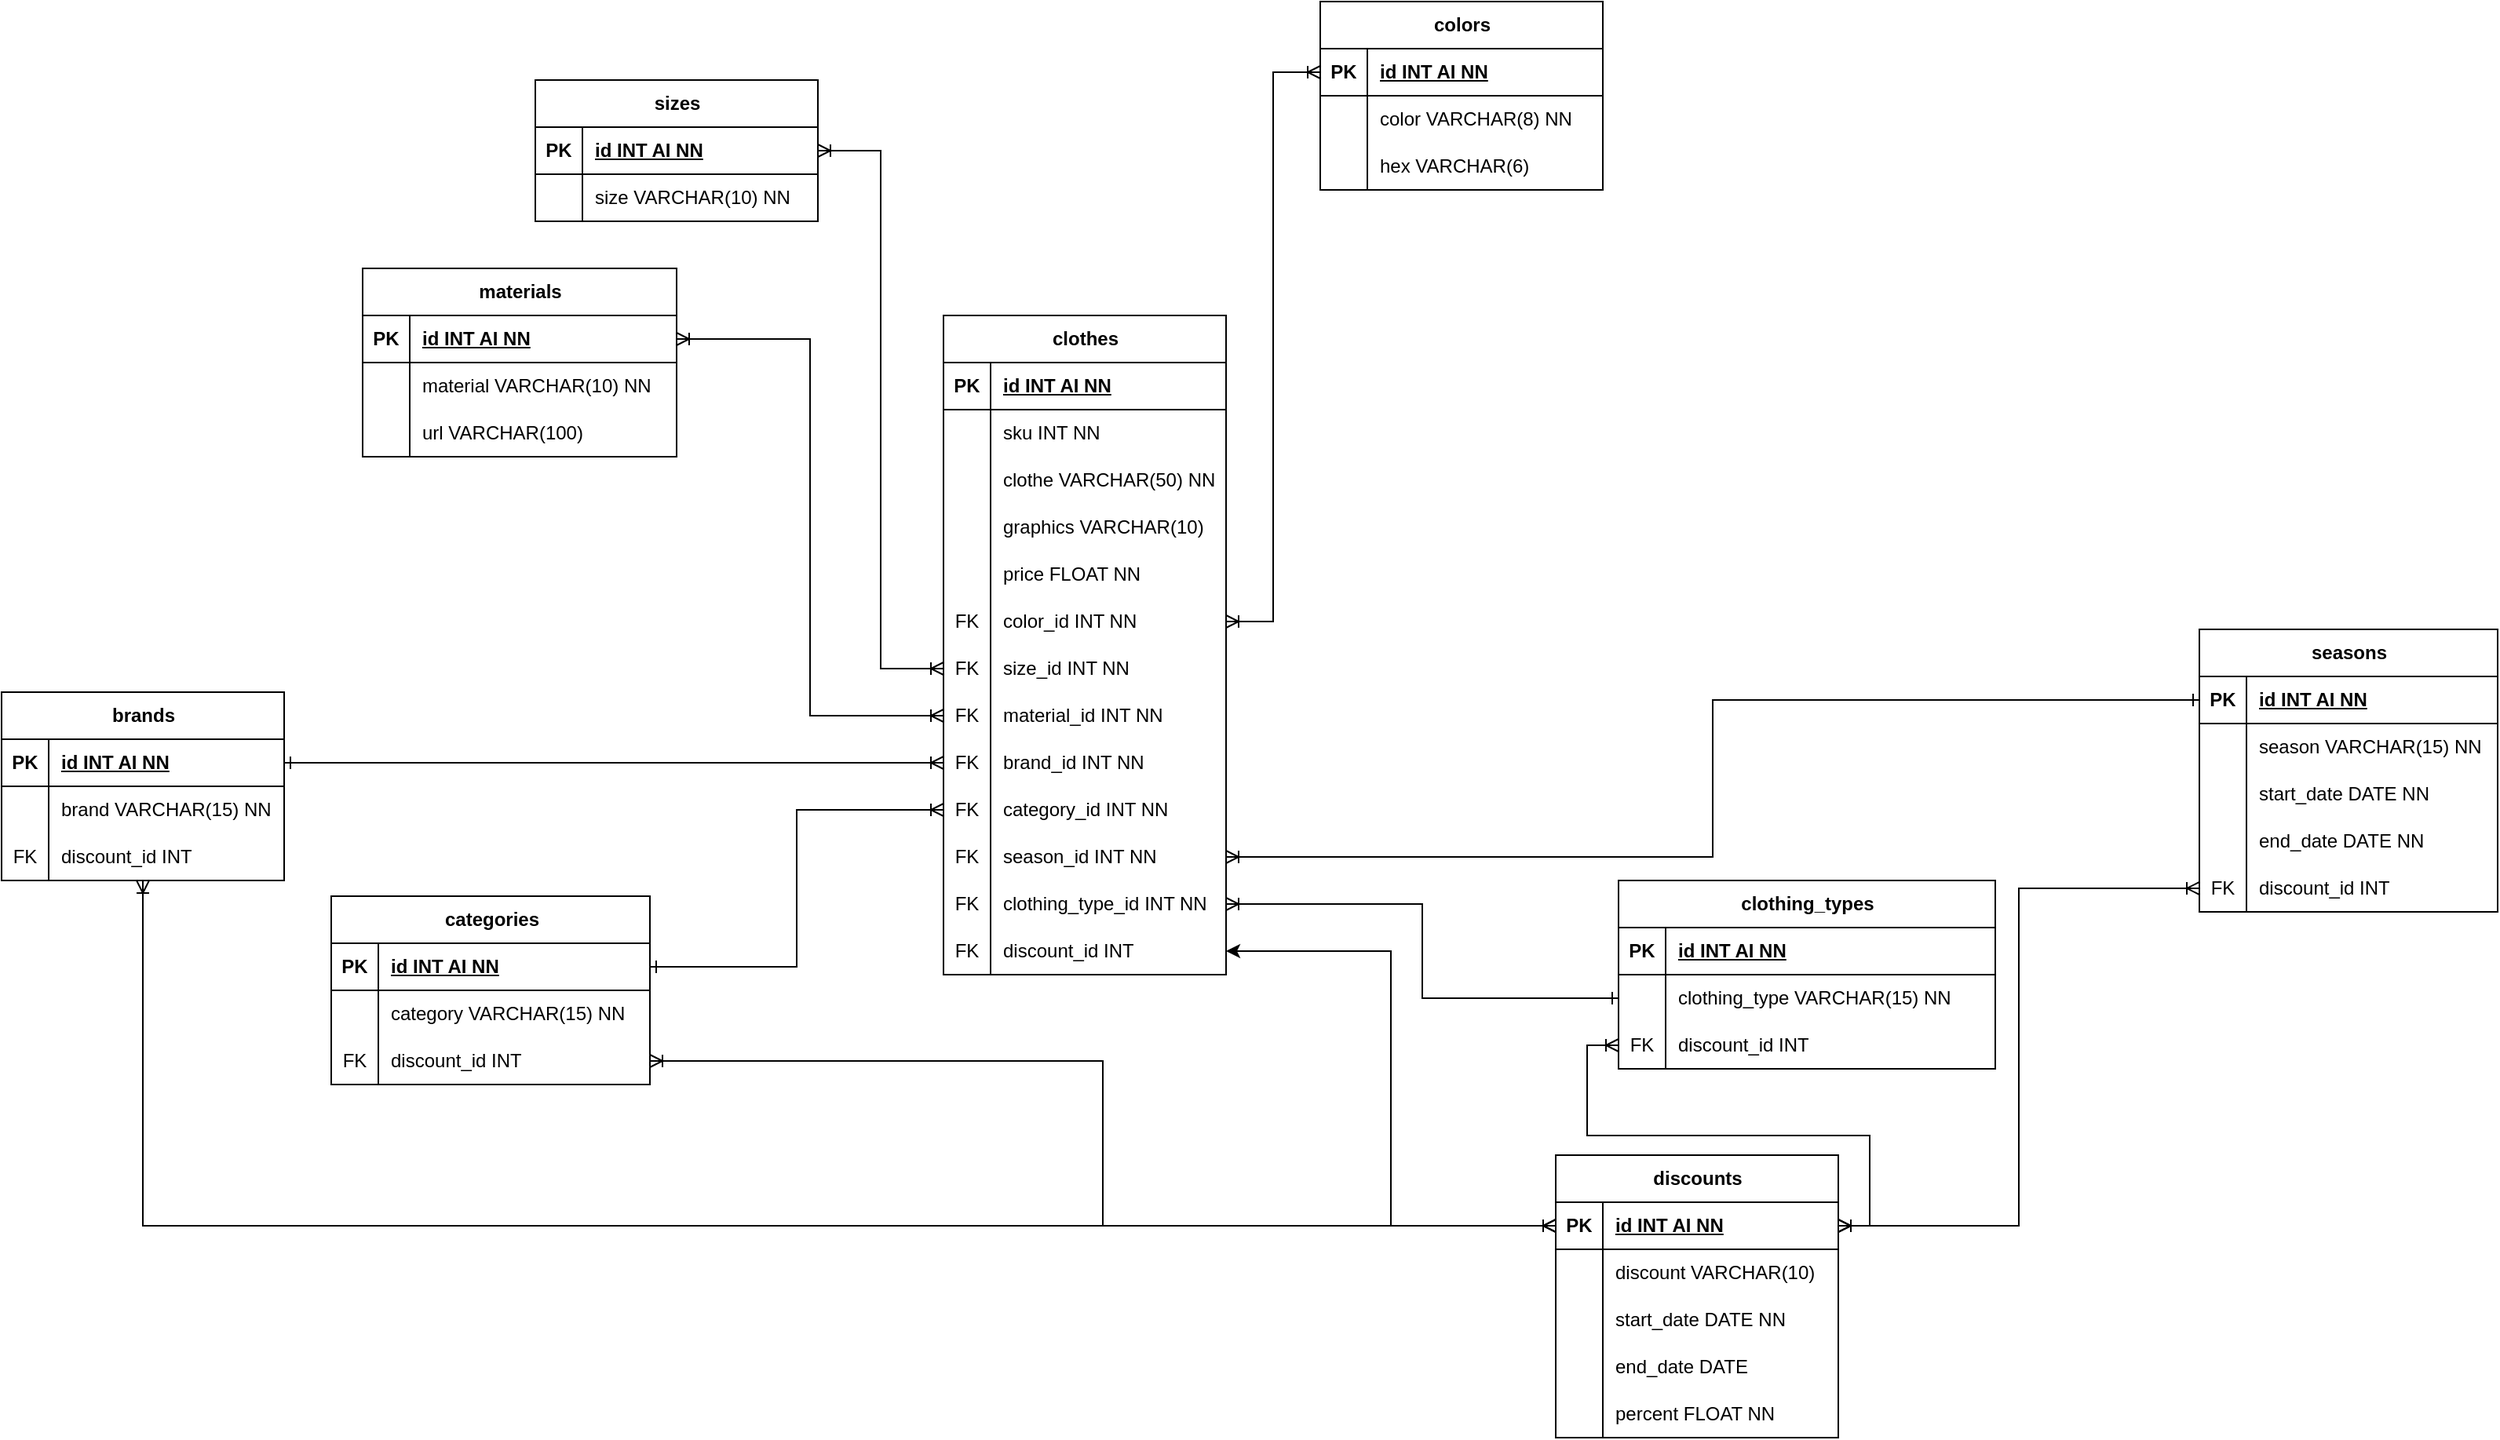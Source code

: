 <mxfile version="24.7.10">
  <diagram name="Página-1" id="NnX_GmFvZ6XCZaIMThsA">
    <mxGraphModel dx="2512" dy="2220" grid="1" gridSize="10" guides="1" tooltips="1" connect="1" arrows="1" fold="1" page="1" pageScale="1" pageWidth="827" pageHeight="1169" math="0" shadow="0">
      <root>
        <mxCell id="0" />
        <mxCell id="1" parent="0" />
        <mxCell id="8VugxYMxI6BT2-30HdI4-1" value="clothes" style="shape=table;startSize=30;container=1;collapsible=1;childLayout=tableLayout;fixedRows=1;rowLines=0;fontStyle=1;align=center;resizeLast=1;html=1;" vertex="1" parent="1">
          <mxGeometry x="-30" y="50" width="180" height="420" as="geometry" />
        </mxCell>
        <mxCell id="8VugxYMxI6BT2-30HdI4-2" value="" style="shape=tableRow;horizontal=0;startSize=0;swimlaneHead=0;swimlaneBody=0;fillColor=none;collapsible=0;dropTarget=0;points=[[0,0.5],[1,0.5]];portConstraint=eastwest;top=0;left=0;right=0;bottom=1;" vertex="1" parent="8VugxYMxI6BT2-30HdI4-1">
          <mxGeometry y="30" width="180" height="30" as="geometry" />
        </mxCell>
        <mxCell id="8VugxYMxI6BT2-30HdI4-3" value="PK" style="shape=partialRectangle;connectable=0;fillColor=none;top=0;left=0;bottom=0;right=0;fontStyle=1;overflow=hidden;whiteSpace=wrap;html=1;" vertex="1" parent="8VugxYMxI6BT2-30HdI4-2">
          <mxGeometry width="30" height="30" as="geometry">
            <mxRectangle width="30" height="30" as="alternateBounds" />
          </mxGeometry>
        </mxCell>
        <mxCell id="8VugxYMxI6BT2-30HdI4-4" value="id INT AI NN" style="shape=partialRectangle;connectable=0;fillColor=none;top=0;left=0;bottom=0;right=0;align=left;spacingLeft=6;fontStyle=5;overflow=hidden;whiteSpace=wrap;html=1;" vertex="1" parent="8VugxYMxI6BT2-30HdI4-2">
          <mxGeometry x="30" width="150" height="30" as="geometry">
            <mxRectangle width="150" height="30" as="alternateBounds" />
          </mxGeometry>
        </mxCell>
        <mxCell id="8VugxYMxI6BT2-30HdI4-5" value="" style="shape=tableRow;horizontal=0;startSize=0;swimlaneHead=0;swimlaneBody=0;fillColor=none;collapsible=0;dropTarget=0;points=[[0,0.5],[1,0.5]];portConstraint=eastwest;top=0;left=0;right=0;bottom=0;" vertex="1" parent="8VugxYMxI6BT2-30HdI4-1">
          <mxGeometry y="60" width="180" height="30" as="geometry" />
        </mxCell>
        <mxCell id="8VugxYMxI6BT2-30HdI4-6" value="" style="shape=partialRectangle;connectable=0;fillColor=none;top=0;left=0;bottom=0;right=0;editable=1;overflow=hidden;whiteSpace=wrap;html=1;" vertex="1" parent="8VugxYMxI6BT2-30HdI4-5">
          <mxGeometry width="30" height="30" as="geometry">
            <mxRectangle width="30" height="30" as="alternateBounds" />
          </mxGeometry>
        </mxCell>
        <mxCell id="8VugxYMxI6BT2-30HdI4-7" value="sku INT NN" style="shape=partialRectangle;connectable=0;fillColor=none;top=0;left=0;bottom=0;right=0;align=left;spacingLeft=6;overflow=hidden;whiteSpace=wrap;html=1;" vertex="1" parent="8VugxYMxI6BT2-30HdI4-5">
          <mxGeometry x="30" width="150" height="30" as="geometry">
            <mxRectangle width="150" height="30" as="alternateBounds" />
          </mxGeometry>
        </mxCell>
        <mxCell id="8VugxYMxI6BT2-30HdI4-8" value="" style="shape=tableRow;horizontal=0;startSize=0;swimlaneHead=0;swimlaneBody=0;fillColor=none;collapsible=0;dropTarget=0;points=[[0,0.5],[1,0.5]];portConstraint=eastwest;top=0;left=0;right=0;bottom=0;" vertex="1" parent="8VugxYMxI6BT2-30HdI4-1">
          <mxGeometry y="90" width="180" height="30" as="geometry" />
        </mxCell>
        <mxCell id="8VugxYMxI6BT2-30HdI4-9" value="" style="shape=partialRectangle;connectable=0;fillColor=none;top=0;left=0;bottom=0;right=0;editable=1;overflow=hidden;whiteSpace=wrap;html=1;" vertex="1" parent="8VugxYMxI6BT2-30HdI4-8">
          <mxGeometry width="30" height="30" as="geometry">
            <mxRectangle width="30" height="30" as="alternateBounds" />
          </mxGeometry>
        </mxCell>
        <mxCell id="8VugxYMxI6BT2-30HdI4-10" value="clothe VARCHAR(50) NN" style="shape=partialRectangle;connectable=0;fillColor=none;top=0;left=0;bottom=0;right=0;align=left;spacingLeft=6;overflow=hidden;whiteSpace=wrap;html=1;" vertex="1" parent="8VugxYMxI6BT2-30HdI4-8">
          <mxGeometry x="30" width="150" height="30" as="geometry">
            <mxRectangle width="150" height="30" as="alternateBounds" />
          </mxGeometry>
        </mxCell>
        <mxCell id="8VugxYMxI6BT2-30HdI4-11" value="" style="shape=tableRow;horizontal=0;startSize=0;swimlaneHead=0;swimlaneBody=0;fillColor=none;collapsible=0;dropTarget=0;points=[[0,0.5],[1,0.5]];portConstraint=eastwest;top=0;left=0;right=0;bottom=0;" vertex="1" parent="8VugxYMxI6BT2-30HdI4-1">
          <mxGeometry y="120" width="180" height="30" as="geometry" />
        </mxCell>
        <mxCell id="8VugxYMxI6BT2-30HdI4-12" value="" style="shape=partialRectangle;connectable=0;fillColor=none;top=0;left=0;bottom=0;right=0;editable=1;overflow=hidden;whiteSpace=wrap;html=1;" vertex="1" parent="8VugxYMxI6BT2-30HdI4-11">
          <mxGeometry width="30" height="30" as="geometry">
            <mxRectangle width="30" height="30" as="alternateBounds" />
          </mxGeometry>
        </mxCell>
        <mxCell id="8VugxYMxI6BT2-30HdI4-13" value="graphics VARCHAR(10)" style="shape=partialRectangle;connectable=0;fillColor=none;top=0;left=0;bottom=0;right=0;align=left;spacingLeft=6;overflow=hidden;whiteSpace=wrap;html=1;" vertex="1" parent="8VugxYMxI6BT2-30HdI4-11">
          <mxGeometry x="30" width="150" height="30" as="geometry">
            <mxRectangle width="150" height="30" as="alternateBounds" />
          </mxGeometry>
        </mxCell>
        <mxCell id="8VugxYMxI6BT2-30HdI4-14" value="" style="shape=tableRow;horizontal=0;startSize=0;swimlaneHead=0;swimlaneBody=0;fillColor=none;collapsible=0;dropTarget=0;points=[[0,0.5],[1,0.5]];portConstraint=eastwest;top=0;left=0;right=0;bottom=0;" vertex="1" parent="8VugxYMxI6BT2-30HdI4-1">
          <mxGeometry y="150" width="180" height="30" as="geometry" />
        </mxCell>
        <mxCell id="8VugxYMxI6BT2-30HdI4-15" value="" style="shape=partialRectangle;connectable=0;fillColor=none;top=0;left=0;bottom=0;right=0;editable=1;overflow=hidden;whiteSpace=wrap;html=1;" vertex="1" parent="8VugxYMxI6BT2-30HdI4-14">
          <mxGeometry width="30" height="30" as="geometry">
            <mxRectangle width="30" height="30" as="alternateBounds" />
          </mxGeometry>
        </mxCell>
        <mxCell id="8VugxYMxI6BT2-30HdI4-16" value="price FLOAT NN" style="shape=partialRectangle;connectable=0;fillColor=none;top=0;left=0;bottom=0;right=0;align=left;spacingLeft=6;overflow=hidden;whiteSpace=wrap;html=1;" vertex="1" parent="8VugxYMxI6BT2-30HdI4-14">
          <mxGeometry x="30" width="150" height="30" as="geometry">
            <mxRectangle width="150" height="30" as="alternateBounds" />
          </mxGeometry>
        </mxCell>
        <mxCell id="8VugxYMxI6BT2-30HdI4-17" value="" style="shape=tableRow;horizontal=0;startSize=0;swimlaneHead=0;swimlaneBody=0;fillColor=none;collapsible=0;dropTarget=0;points=[[0,0.5],[1,0.5]];portConstraint=eastwest;top=0;left=0;right=0;bottom=0;" vertex="1" parent="8VugxYMxI6BT2-30HdI4-1">
          <mxGeometry y="180" width="180" height="30" as="geometry" />
        </mxCell>
        <mxCell id="8VugxYMxI6BT2-30HdI4-18" value="FK" style="shape=partialRectangle;connectable=0;fillColor=none;top=0;left=0;bottom=0;right=0;editable=1;overflow=hidden;whiteSpace=wrap;html=1;" vertex="1" parent="8VugxYMxI6BT2-30HdI4-17">
          <mxGeometry width="30" height="30" as="geometry">
            <mxRectangle width="30" height="30" as="alternateBounds" />
          </mxGeometry>
        </mxCell>
        <mxCell id="8VugxYMxI6BT2-30HdI4-19" value="color_id INT NN" style="shape=partialRectangle;connectable=0;fillColor=none;top=0;left=0;bottom=0;right=0;align=left;spacingLeft=6;overflow=hidden;whiteSpace=wrap;html=1;" vertex="1" parent="8VugxYMxI6BT2-30HdI4-17">
          <mxGeometry x="30" width="150" height="30" as="geometry">
            <mxRectangle width="150" height="30" as="alternateBounds" />
          </mxGeometry>
        </mxCell>
        <mxCell id="8VugxYMxI6BT2-30HdI4-20" value="" style="shape=tableRow;horizontal=0;startSize=0;swimlaneHead=0;swimlaneBody=0;fillColor=none;collapsible=0;dropTarget=0;points=[[0,0.5],[1,0.5]];portConstraint=eastwest;top=0;left=0;right=0;bottom=0;" vertex="1" parent="8VugxYMxI6BT2-30HdI4-1">
          <mxGeometry y="210" width="180" height="30" as="geometry" />
        </mxCell>
        <mxCell id="8VugxYMxI6BT2-30HdI4-21" value="FK" style="shape=partialRectangle;connectable=0;fillColor=none;top=0;left=0;bottom=0;right=0;editable=1;overflow=hidden;whiteSpace=wrap;html=1;" vertex="1" parent="8VugxYMxI6BT2-30HdI4-20">
          <mxGeometry width="30" height="30" as="geometry">
            <mxRectangle width="30" height="30" as="alternateBounds" />
          </mxGeometry>
        </mxCell>
        <mxCell id="8VugxYMxI6BT2-30HdI4-22" value="size_id INT NN" style="shape=partialRectangle;connectable=0;fillColor=none;top=0;left=0;bottom=0;right=0;align=left;spacingLeft=6;overflow=hidden;whiteSpace=wrap;html=1;" vertex="1" parent="8VugxYMxI6BT2-30HdI4-20">
          <mxGeometry x="30" width="150" height="30" as="geometry">
            <mxRectangle width="150" height="30" as="alternateBounds" />
          </mxGeometry>
        </mxCell>
        <mxCell id="8VugxYMxI6BT2-30HdI4-23" value="" style="shape=tableRow;horizontal=0;startSize=0;swimlaneHead=0;swimlaneBody=0;fillColor=none;collapsible=0;dropTarget=0;points=[[0,0.5],[1,0.5]];portConstraint=eastwest;top=0;left=0;right=0;bottom=0;" vertex="1" parent="8VugxYMxI6BT2-30HdI4-1">
          <mxGeometry y="240" width="180" height="30" as="geometry" />
        </mxCell>
        <mxCell id="8VugxYMxI6BT2-30HdI4-24" value="FK" style="shape=partialRectangle;connectable=0;fillColor=none;top=0;left=0;bottom=0;right=0;editable=1;overflow=hidden;whiteSpace=wrap;html=1;" vertex="1" parent="8VugxYMxI6BT2-30HdI4-23">
          <mxGeometry width="30" height="30" as="geometry">
            <mxRectangle width="30" height="30" as="alternateBounds" />
          </mxGeometry>
        </mxCell>
        <mxCell id="8VugxYMxI6BT2-30HdI4-25" value="material_id INT NN" style="shape=partialRectangle;connectable=0;fillColor=none;top=0;left=0;bottom=0;right=0;align=left;spacingLeft=6;overflow=hidden;whiteSpace=wrap;html=1;" vertex="1" parent="8VugxYMxI6BT2-30HdI4-23">
          <mxGeometry x="30" width="150" height="30" as="geometry">
            <mxRectangle width="150" height="30" as="alternateBounds" />
          </mxGeometry>
        </mxCell>
        <mxCell id="8VugxYMxI6BT2-30HdI4-26" value="" style="shape=tableRow;horizontal=0;startSize=0;swimlaneHead=0;swimlaneBody=0;fillColor=none;collapsible=0;dropTarget=0;points=[[0,0.5],[1,0.5]];portConstraint=eastwest;top=0;left=0;right=0;bottom=0;" vertex="1" parent="8VugxYMxI6BT2-30HdI4-1">
          <mxGeometry y="270" width="180" height="30" as="geometry" />
        </mxCell>
        <mxCell id="8VugxYMxI6BT2-30HdI4-27" value="FK" style="shape=partialRectangle;connectable=0;fillColor=none;top=0;left=0;bottom=0;right=0;editable=1;overflow=hidden;whiteSpace=wrap;html=1;" vertex="1" parent="8VugxYMxI6BT2-30HdI4-26">
          <mxGeometry width="30" height="30" as="geometry">
            <mxRectangle width="30" height="30" as="alternateBounds" />
          </mxGeometry>
        </mxCell>
        <mxCell id="8VugxYMxI6BT2-30HdI4-28" value="brand_id INT NN" style="shape=partialRectangle;connectable=0;fillColor=none;top=0;left=0;bottom=0;right=0;align=left;spacingLeft=6;overflow=hidden;whiteSpace=wrap;html=1;" vertex="1" parent="8VugxYMxI6BT2-30HdI4-26">
          <mxGeometry x="30" width="150" height="30" as="geometry">
            <mxRectangle width="150" height="30" as="alternateBounds" />
          </mxGeometry>
        </mxCell>
        <mxCell id="8VugxYMxI6BT2-30HdI4-29" value="" style="shape=tableRow;horizontal=0;startSize=0;swimlaneHead=0;swimlaneBody=0;fillColor=none;collapsible=0;dropTarget=0;points=[[0,0.5],[1,0.5]];portConstraint=eastwest;top=0;left=0;right=0;bottom=0;" vertex="1" parent="8VugxYMxI6BT2-30HdI4-1">
          <mxGeometry y="300" width="180" height="30" as="geometry" />
        </mxCell>
        <mxCell id="8VugxYMxI6BT2-30HdI4-30" value="FK" style="shape=partialRectangle;connectable=0;fillColor=none;top=0;left=0;bottom=0;right=0;editable=1;overflow=hidden;whiteSpace=wrap;html=1;" vertex="1" parent="8VugxYMxI6BT2-30HdI4-29">
          <mxGeometry width="30" height="30" as="geometry">
            <mxRectangle width="30" height="30" as="alternateBounds" />
          </mxGeometry>
        </mxCell>
        <mxCell id="8VugxYMxI6BT2-30HdI4-31" value="category_id INT NN" style="shape=partialRectangle;connectable=0;fillColor=none;top=0;left=0;bottom=0;right=0;align=left;spacingLeft=6;overflow=hidden;whiteSpace=wrap;html=1;" vertex="1" parent="8VugxYMxI6BT2-30HdI4-29">
          <mxGeometry x="30" width="150" height="30" as="geometry">
            <mxRectangle width="150" height="30" as="alternateBounds" />
          </mxGeometry>
        </mxCell>
        <mxCell id="8VugxYMxI6BT2-30HdI4-32" value="" style="shape=tableRow;horizontal=0;startSize=0;swimlaneHead=0;swimlaneBody=0;fillColor=none;collapsible=0;dropTarget=0;points=[[0,0.5],[1,0.5]];portConstraint=eastwest;top=0;left=0;right=0;bottom=0;" vertex="1" parent="8VugxYMxI6BT2-30HdI4-1">
          <mxGeometry y="330" width="180" height="30" as="geometry" />
        </mxCell>
        <mxCell id="8VugxYMxI6BT2-30HdI4-33" value="FK" style="shape=partialRectangle;connectable=0;fillColor=none;top=0;left=0;bottom=0;right=0;editable=1;overflow=hidden;whiteSpace=wrap;html=1;" vertex="1" parent="8VugxYMxI6BT2-30HdI4-32">
          <mxGeometry width="30" height="30" as="geometry">
            <mxRectangle width="30" height="30" as="alternateBounds" />
          </mxGeometry>
        </mxCell>
        <mxCell id="8VugxYMxI6BT2-30HdI4-34" value="season_id INT NN" style="shape=partialRectangle;connectable=0;fillColor=none;top=0;left=0;bottom=0;right=0;align=left;spacingLeft=6;overflow=hidden;whiteSpace=wrap;html=1;" vertex="1" parent="8VugxYMxI6BT2-30HdI4-32">
          <mxGeometry x="30" width="150" height="30" as="geometry">
            <mxRectangle width="150" height="30" as="alternateBounds" />
          </mxGeometry>
        </mxCell>
        <mxCell id="8VugxYMxI6BT2-30HdI4-35" value="" style="shape=tableRow;horizontal=0;startSize=0;swimlaneHead=0;swimlaneBody=0;fillColor=none;collapsible=0;dropTarget=0;points=[[0,0.5],[1,0.5]];portConstraint=eastwest;top=0;left=0;right=0;bottom=0;" vertex="1" parent="8VugxYMxI6BT2-30HdI4-1">
          <mxGeometry y="360" width="180" height="30" as="geometry" />
        </mxCell>
        <mxCell id="8VugxYMxI6BT2-30HdI4-36" value="FK" style="shape=partialRectangle;connectable=0;fillColor=none;top=0;left=0;bottom=0;right=0;editable=1;overflow=hidden;whiteSpace=wrap;html=1;" vertex="1" parent="8VugxYMxI6BT2-30HdI4-35">
          <mxGeometry width="30" height="30" as="geometry">
            <mxRectangle width="30" height="30" as="alternateBounds" />
          </mxGeometry>
        </mxCell>
        <mxCell id="8VugxYMxI6BT2-30HdI4-37" value="clothing_type_id INT NN" style="shape=partialRectangle;connectable=0;fillColor=none;top=0;left=0;bottom=0;right=0;align=left;spacingLeft=6;overflow=hidden;whiteSpace=wrap;html=1;" vertex="1" parent="8VugxYMxI6BT2-30HdI4-35">
          <mxGeometry x="30" width="150" height="30" as="geometry">
            <mxRectangle width="150" height="30" as="alternateBounds" />
          </mxGeometry>
        </mxCell>
        <mxCell id="8VugxYMxI6BT2-30HdI4-38" value="" style="shape=tableRow;horizontal=0;startSize=0;swimlaneHead=0;swimlaneBody=0;fillColor=none;collapsible=0;dropTarget=0;points=[[0,0.5],[1,0.5]];portConstraint=eastwest;top=0;left=0;right=0;bottom=0;" vertex="1" parent="8VugxYMxI6BT2-30HdI4-1">
          <mxGeometry y="390" width="180" height="30" as="geometry" />
        </mxCell>
        <mxCell id="8VugxYMxI6BT2-30HdI4-39" value="FK" style="shape=partialRectangle;connectable=0;fillColor=none;top=0;left=0;bottom=0;right=0;editable=1;overflow=hidden;whiteSpace=wrap;html=1;" vertex="1" parent="8VugxYMxI6BT2-30HdI4-38">
          <mxGeometry width="30" height="30" as="geometry">
            <mxRectangle width="30" height="30" as="alternateBounds" />
          </mxGeometry>
        </mxCell>
        <mxCell id="8VugxYMxI6BT2-30HdI4-40" value="discount_id INT" style="shape=partialRectangle;connectable=0;fillColor=none;top=0;left=0;bottom=0;right=0;align=left;spacingLeft=6;overflow=hidden;whiteSpace=wrap;html=1;" vertex="1" parent="8VugxYMxI6BT2-30HdI4-38">
          <mxGeometry x="30" width="150" height="30" as="geometry">
            <mxRectangle width="150" height="30" as="alternateBounds" />
          </mxGeometry>
        </mxCell>
        <mxCell id="8VugxYMxI6BT2-30HdI4-41" value="discounts" style="shape=table;startSize=30;container=1;collapsible=1;childLayout=tableLayout;fixedRows=1;rowLines=0;fontStyle=1;align=center;resizeLast=1;html=1;" vertex="1" parent="1">
          <mxGeometry x="360" y="585" width="180" height="180" as="geometry" />
        </mxCell>
        <mxCell id="8VugxYMxI6BT2-30HdI4-42" value="" style="shape=tableRow;horizontal=0;startSize=0;swimlaneHead=0;swimlaneBody=0;fillColor=none;collapsible=0;dropTarget=0;points=[[0,0.5],[1,0.5]];portConstraint=eastwest;top=0;left=0;right=0;bottom=1;" vertex="1" parent="8VugxYMxI6BT2-30HdI4-41">
          <mxGeometry y="30" width="180" height="30" as="geometry" />
        </mxCell>
        <mxCell id="8VugxYMxI6BT2-30HdI4-43" value="PK" style="shape=partialRectangle;connectable=0;fillColor=none;top=0;left=0;bottom=0;right=0;fontStyle=1;overflow=hidden;whiteSpace=wrap;html=1;" vertex="1" parent="8VugxYMxI6BT2-30HdI4-42">
          <mxGeometry width="30" height="30" as="geometry">
            <mxRectangle width="30" height="30" as="alternateBounds" />
          </mxGeometry>
        </mxCell>
        <mxCell id="8VugxYMxI6BT2-30HdI4-44" value="id INT AI NN" style="shape=partialRectangle;connectable=0;fillColor=none;top=0;left=0;bottom=0;right=0;align=left;spacingLeft=6;fontStyle=5;overflow=hidden;whiteSpace=wrap;html=1;" vertex="1" parent="8VugxYMxI6BT2-30HdI4-42">
          <mxGeometry x="30" width="150" height="30" as="geometry">
            <mxRectangle width="150" height="30" as="alternateBounds" />
          </mxGeometry>
        </mxCell>
        <mxCell id="8VugxYMxI6BT2-30HdI4-45" value="" style="shape=tableRow;horizontal=0;startSize=0;swimlaneHead=0;swimlaneBody=0;fillColor=none;collapsible=0;dropTarget=0;points=[[0,0.5],[1,0.5]];portConstraint=eastwest;top=0;left=0;right=0;bottom=0;" vertex="1" parent="8VugxYMxI6BT2-30HdI4-41">
          <mxGeometry y="60" width="180" height="30" as="geometry" />
        </mxCell>
        <mxCell id="8VugxYMxI6BT2-30HdI4-46" value="" style="shape=partialRectangle;connectable=0;fillColor=none;top=0;left=0;bottom=0;right=0;editable=1;overflow=hidden;whiteSpace=wrap;html=1;" vertex="1" parent="8VugxYMxI6BT2-30HdI4-45">
          <mxGeometry width="30" height="30" as="geometry">
            <mxRectangle width="30" height="30" as="alternateBounds" />
          </mxGeometry>
        </mxCell>
        <mxCell id="8VugxYMxI6BT2-30HdI4-47" value="discount VARCHAR(10)" style="shape=partialRectangle;connectable=0;fillColor=none;top=0;left=0;bottom=0;right=0;align=left;spacingLeft=6;overflow=hidden;whiteSpace=wrap;html=1;" vertex="1" parent="8VugxYMxI6BT2-30HdI4-45">
          <mxGeometry x="30" width="150" height="30" as="geometry">
            <mxRectangle width="150" height="30" as="alternateBounds" />
          </mxGeometry>
        </mxCell>
        <mxCell id="8VugxYMxI6BT2-30HdI4-48" value="" style="shape=tableRow;horizontal=0;startSize=0;swimlaneHead=0;swimlaneBody=0;fillColor=none;collapsible=0;dropTarget=0;points=[[0,0.5],[1,0.5]];portConstraint=eastwest;top=0;left=0;right=0;bottom=0;" vertex="1" parent="8VugxYMxI6BT2-30HdI4-41">
          <mxGeometry y="90" width="180" height="30" as="geometry" />
        </mxCell>
        <mxCell id="8VugxYMxI6BT2-30HdI4-49" value="" style="shape=partialRectangle;connectable=0;fillColor=none;top=0;left=0;bottom=0;right=0;editable=1;overflow=hidden;whiteSpace=wrap;html=1;" vertex="1" parent="8VugxYMxI6BT2-30HdI4-48">
          <mxGeometry width="30" height="30" as="geometry">
            <mxRectangle width="30" height="30" as="alternateBounds" />
          </mxGeometry>
        </mxCell>
        <mxCell id="8VugxYMxI6BT2-30HdI4-50" value="start_date DATE NN" style="shape=partialRectangle;connectable=0;fillColor=none;top=0;left=0;bottom=0;right=0;align=left;spacingLeft=6;overflow=hidden;whiteSpace=wrap;html=1;" vertex="1" parent="8VugxYMxI6BT2-30HdI4-48">
          <mxGeometry x="30" width="150" height="30" as="geometry">
            <mxRectangle width="150" height="30" as="alternateBounds" />
          </mxGeometry>
        </mxCell>
        <mxCell id="8VugxYMxI6BT2-30HdI4-51" value="" style="shape=tableRow;horizontal=0;startSize=0;swimlaneHead=0;swimlaneBody=0;fillColor=none;collapsible=0;dropTarget=0;points=[[0,0.5],[1,0.5]];portConstraint=eastwest;top=0;left=0;right=0;bottom=0;" vertex="1" parent="8VugxYMxI6BT2-30HdI4-41">
          <mxGeometry y="120" width="180" height="30" as="geometry" />
        </mxCell>
        <mxCell id="8VugxYMxI6BT2-30HdI4-52" value="" style="shape=partialRectangle;connectable=0;fillColor=none;top=0;left=0;bottom=0;right=0;editable=1;overflow=hidden;whiteSpace=wrap;html=1;" vertex="1" parent="8VugxYMxI6BT2-30HdI4-51">
          <mxGeometry width="30" height="30" as="geometry">
            <mxRectangle width="30" height="30" as="alternateBounds" />
          </mxGeometry>
        </mxCell>
        <mxCell id="8VugxYMxI6BT2-30HdI4-53" value="end_date DATE" style="shape=partialRectangle;connectable=0;fillColor=none;top=0;left=0;bottom=0;right=0;align=left;spacingLeft=6;overflow=hidden;whiteSpace=wrap;html=1;" vertex="1" parent="8VugxYMxI6BT2-30HdI4-51">
          <mxGeometry x="30" width="150" height="30" as="geometry">
            <mxRectangle width="150" height="30" as="alternateBounds" />
          </mxGeometry>
        </mxCell>
        <mxCell id="8VugxYMxI6BT2-30HdI4-54" value="" style="shape=tableRow;horizontal=0;startSize=0;swimlaneHead=0;swimlaneBody=0;fillColor=none;collapsible=0;dropTarget=0;points=[[0,0.5],[1,0.5]];portConstraint=eastwest;top=0;left=0;right=0;bottom=0;" vertex="1" parent="8VugxYMxI6BT2-30HdI4-41">
          <mxGeometry y="150" width="180" height="30" as="geometry" />
        </mxCell>
        <mxCell id="8VugxYMxI6BT2-30HdI4-55" value="" style="shape=partialRectangle;connectable=0;fillColor=none;top=0;left=0;bottom=0;right=0;editable=1;overflow=hidden;whiteSpace=wrap;html=1;" vertex="1" parent="8VugxYMxI6BT2-30HdI4-54">
          <mxGeometry width="30" height="30" as="geometry">
            <mxRectangle width="30" height="30" as="alternateBounds" />
          </mxGeometry>
        </mxCell>
        <mxCell id="8VugxYMxI6BT2-30HdI4-56" value="percent FLOAT NN" style="shape=partialRectangle;connectable=0;fillColor=none;top=0;left=0;bottom=0;right=0;align=left;spacingLeft=6;overflow=hidden;whiteSpace=wrap;html=1;" vertex="1" parent="8VugxYMxI6BT2-30HdI4-54">
          <mxGeometry x="30" width="150" height="30" as="geometry">
            <mxRectangle width="150" height="30" as="alternateBounds" />
          </mxGeometry>
        </mxCell>
        <mxCell id="8VugxYMxI6BT2-30HdI4-57" value="brands" style="shape=table;startSize=30;container=1;collapsible=1;childLayout=tableLayout;fixedRows=1;rowLines=0;fontStyle=1;align=center;resizeLast=1;html=1;" vertex="1" parent="1">
          <mxGeometry x="-630" y="290" width="180" height="120" as="geometry" />
        </mxCell>
        <mxCell id="8VugxYMxI6BT2-30HdI4-58" value="" style="shape=tableRow;horizontal=0;startSize=0;swimlaneHead=0;swimlaneBody=0;fillColor=none;collapsible=0;dropTarget=0;points=[[0,0.5],[1,0.5]];portConstraint=eastwest;top=0;left=0;right=0;bottom=1;" vertex="1" parent="8VugxYMxI6BT2-30HdI4-57">
          <mxGeometry y="30" width="180" height="30" as="geometry" />
        </mxCell>
        <mxCell id="8VugxYMxI6BT2-30HdI4-59" value="PK" style="shape=partialRectangle;connectable=0;fillColor=none;top=0;left=0;bottom=0;right=0;fontStyle=1;overflow=hidden;whiteSpace=wrap;html=1;" vertex="1" parent="8VugxYMxI6BT2-30HdI4-58">
          <mxGeometry width="30" height="30" as="geometry">
            <mxRectangle width="30" height="30" as="alternateBounds" />
          </mxGeometry>
        </mxCell>
        <mxCell id="8VugxYMxI6BT2-30HdI4-60" value="id INT AI NN" style="shape=partialRectangle;connectable=0;fillColor=none;top=0;left=0;bottom=0;right=0;align=left;spacingLeft=6;fontStyle=5;overflow=hidden;whiteSpace=wrap;html=1;" vertex="1" parent="8VugxYMxI6BT2-30HdI4-58">
          <mxGeometry x="30" width="150" height="30" as="geometry">
            <mxRectangle width="150" height="30" as="alternateBounds" />
          </mxGeometry>
        </mxCell>
        <mxCell id="8VugxYMxI6BT2-30HdI4-61" value="" style="shape=tableRow;horizontal=0;startSize=0;swimlaneHead=0;swimlaneBody=0;fillColor=none;collapsible=0;dropTarget=0;points=[[0,0.5],[1,0.5]];portConstraint=eastwest;top=0;left=0;right=0;bottom=0;" vertex="1" parent="8VugxYMxI6BT2-30HdI4-57">
          <mxGeometry y="60" width="180" height="30" as="geometry" />
        </mxCell>
        <mxCell id="8VugxYMxI6BT2-30HdI4-62" value="" style="shape=partialRectangle;connectable=0;fillColor=none;top=0;left=0;bottom=0;right=0;editable=1;overflow=hidden;whiteSpace=wrap;html=1;" vertex="1" parent="8VugxYMxI6BT2-30HdI4-61">
          <mxGeometry width="30" height="30" as="geometry">
            <mxRectangle width="30" height="30" as="alternateBounds" />
          </mxGeometry>
        </mxCell>
        <mxCell id="8VugxYMxI6BT2-30HdI4-63" value="brand VARCHAR(15) NN" style="shape=partialRectangle;connectable=0;fillColor=none;top=0;left=0;bottom=0;right=0;align=left;spacingLeft=6;overflow=hidden;whiteSpace=wrap;html=1;" vertex="1" parent="8VugxYMxI6BT2-30HdI4-61">
          <mxGeometry x="30" width="150" height="30" as="geometry">
            <mxRectangle width="150" height="30" as="alternateBounds" />
          </mxGeometry>
        </mxCell>
        <mxCell id="8VugxYMxI6BT2-30HdI4-64" value="" style="shape=tableRow;horizontal=0;startSize=0;swimlaneHead=0;swimlaneBody=0;fillColor=none;collapsible=0;dropTarget=0;points=[[0,0.5],[1,0.5]];portConstraint=eastwest;top=0;left=0;right=0;bottom=0;" vertex="1" parent="8VugxYMxI6BT2-30HdI4-57">
          <mxGeometry y="90" width="180" height="30" as="geometry" />
        </mxCell>
        <mxCell id="8VugxYMxI6BT2-30HdI4-65" value="FK" style="shape=partialRectangle;connectable=0;fillColor=none;top=0;left=0;bottom=0;right=0;editable=1;overflow=hidden;whiteSpace=wrap;html=1;" vertex="1" parent="8VugxYMxI6BT2-30HdI4-64">
          <mxGeometry width="30" height="30" as="geometry">
            <mxRectangle width="30" height="30" as="alternateBounds" />
          </mxGeometry>
        </mxCell>
        <mxCell id="8VugxYMxI6BT2-30HdI4-66" value="discount_id INT" style="shape=partialRectangle;connectable=0;fillColor=none;top=0;left=0;bottom=0;right=0;align=left;spacingLeft=6;overflow=hidden;whiteSpace=wrap;html=1;" vertex="1" parent="8VugxYMxI6BT2-30HdI4-64">
          <mxGeometry x="30" width="150" height="30" as="geometry">
            <mxRectangle width="150" height="30" as="alternateBounds" />
          </mxGeometry>
        </mxCell>
        <mxCell id="8VugxYMxI6BT2-30HdI4-67" value="seasons" style="shape=table;startSize=30;container=1;collapsible=1;childLayout=tableLayout;fixedRows=1;rowLines=0;fontStyle=1;align=center;resizeLast=1;html=1;" vertex="1" parent="1">
          <mxGeometry x="770" y="250" width="190" height="180" as="geometry" />
        </mxCell>
        <mxCell id="8VugxYMxI6BT2-30HdI4-68" value="" style="shape=tableRow;horizontal=0;startSize=0;swimlaneHead=0;swimlaneBody=0;fillColor=none;collapsible=0;dropTarget=0;points=[[0,0.5],[1,0.5]];portConstraint=eastwest;top=0;left=0;right=0;bottom=1;" vertex="1" parent="8VugxYMxI6BT2-30HdI4-67">
          <mxGeometry y="30" width="190" height="30" as="geometry" />
        </mxCell>
        <mxCell id="8VugxYMxI6BT2-30HdI4-69" value="PK" style="shape=partialRectangle;connectable=0;fillColor=none;top=0;left=0;bottom=0;right=0;fontStyle=1;overflow=hidden;whiteSpace=wrap;html=1;" vertex="1" parent="8VugxYMxI6BT2-30HdI4-68">
          <mxGeometry width="30" height="30" as="geometry">
            <mxRectangle width="30" height="30" as="alternateBounds" />
          </mxGeometry>
        </mxCell>
        <mxCell id="8VugxYMxI6BT2-30HdI4-70" value="id INT AI NN" style="shape=partialRectangle;connectable=0;fillColor=none;top=0;left=0;bottom=0;right=0;align=left;spacingLeft=6;fontStyle=5;overflow=hidden;whiteSpace=wrap;html=1;" vertex="1" parent="8VugxYMxI6BT2-30HdI4-68">
          <mxGeometry x="30" width="160" height="30" as="geometry">
            <mxRectangle width="160" height="30" as="alternateBounds" />
          </mxGeometry>
        </mxCell>
        <mxCell id="8VugxYMxI6BT2-30HdI4-71" value="" style="shape=tableRow;horizontal=0;startSize=0;swimlaneHead=0;swimlaneBody=0;fillColor=none;collapsible=0;dropTarget=0;points=[[0,0.5],[1,0.5]];portConstraint=eastwest;top=0;left=0;right=0;bottom=0;" vertex="1" parent="8VugxYMxI6BT2-30HdI4-67">
          <mxGeometry y="60" width="190" height="30" as="geometry" />
        </mxCell>
        <mxCell id="8VugxYMxI6BT2-30HdI4-72" value="" style="shape=partialRectangle;connectable=0;fillColor=none;top=0;left=0;bottom=0;right=0;editable=1;overflow=hidden;whiteSpace=wrap;html=1;" vertex="1" parent="8VugxYMxI6BT2-30HdI4-71">
          <mxGeometry width="30" height="30" as="geometry">
            <mxRectangle width="30" height="30" as="alternateBounds" />
          </mxGeometry>
        </mxCell>
        <mxCell id="8VugxYMxI6BT2-30HdI4-73" value="season VARCHAR(15) NN" style="shape=partialRectangle;connectable=0;fillColor=none;top=0;left=0;bottom=0;right=0;align=left;spacingLeft=6;overflow=hidden;whiteSpace=wrap;html=1;" vertex="1" parent="8VugxYMxI6BT2-30HdI4-71">
          <mxGeometry x="30" width="160" height="30" as="geometry">
            <mxRectangle width="160" height="30" as="alternateBounds" />
          </mxGeometry>
        </mxCell>
        <mxCell id="8VugxYMxI6BT2-30HdI4-74" value="" style="shape=tableRow;horizontal=0;startSize=0;swimlaneHead=0;swimlaneBody=0;fillColor=none;collapsible=0;dropTarget=0;points=[[0,0.5],[1,0.5]];portConstraint=eastwest;top=0;left=0;right=0;bottom=0;" vertex="1" parent="8VugxYMxI6BT2-30HdI4-67">
          <mxGeometry y="90" width="190" height="30" as="geometry" />
        </mxCell>
        <mxCell id="8VugxYMxI6BT2-30HdI4-75" value="" style="shape=partialRectangle;connectable=0;fillColor=none;top=0;left=0;bottom=0;right=0;editable=1;overflow=hidden;whiteSpace=wrap;html=1;" vertex="1" parent="8VugxYMxI6BT2-30HdI4-74">
          <mxGeometry width="30" height="30" as="geometry">
            <mxRectangle width="30" height="30" as="alternateBounds" />
          </mxGeometry>
        </mxCell>
        <mxCell id="8VugxYMxI6BT2-30HdI4-76" value="start_date DATE NN" style="shape=partialRectangle;connectable=0;fillColor=none;top=0;left=0;bottom=0;right=0;align=left;spacingLeft=6;overflow=hidden;whiteSpace=wrap;html=1;" vertex="1" parent="8VugxYMxI6BT2-30HdI4-74">
          <mxGeometry x="30" width="160" height="30" as="geometry">
            <mxRectangle width="160" height="30" as="alternateBounds" />
          </mxGeometry>
        </mxCell>
        <mxCell id="8VugxYMxI6BT2-30HdI4-77" value="" style="shape=tableRow;horizontal=0;startSize=0;swimlaneHead=0;swimlaneBody=0;fillColor=none;collapsible=0;dropTarget=0;points=[[0,0.5],[1,0.5]];portConstraint=eastwest;top=0;left=0;right=0;bottom=0;" vertex="1" parent="8VugxYMxI6BT2-30HdI4-67">
          <mxGeometry y="120" width="190" height="30" as="geometry" />
        </mxCell>
        <mxCell id="8VugxYMxI6BT2-30HdI4-78" value="" style="shape=partialRectangle;connectable=0;fillColor=none;top=0;left=0;bottom=0;right=0;editable=1;overflow=hidden;whiteSpace=wrap;html=1;" vertex="1" parent="8VugxYMxI6BT2-30HdI4-77">
          <mxGeometry width="30" height="30" as="geometry">
            <mxRectangle width="30" height="30" as="alternateBounds" />
          </mxGeometry>
        </mxCell>
        <mxCell id="8VugxYMxI6BT2-30HdI4-79" value="end_date DATE NN" style="shape=partialRectangle;connectable=0;fillColor=none;top=0;left=0;bottom=0;right=0;align=left;spacingLeft=6;overflow=hidden;whiteSpace=wrap;html=1;" vertex="1" parent="8VugxYMxI6BT2-30HdI4-77">
          <mxGeometry x="30" width="160" height="30" as="geometry">
            <mxRectangle width="160" height="30" as="alternateBounds" />
          </mxGeometry>
        </mxCell>
        <mxCell id="8VugxYMxI6BT2-30HdI4-80" value="" style="shape=tableRow;horizontal=0;startSize=0;swimlaneHead=0;swimlaneBody=0;fillColor=none;collapsible=0;dropTarget=0;points=[[0,0.5],[1,0.5]];portConstraint=eastwest;top=0;left=0;right=0;bottom=0;" vertex="1" parent="8VugxYMxI6BT2-30HdI4-67">
          <mxGeometry y="150" width="190" height="30" as="geometry" />
        </mxCell>
        <mxCell id="8VugxYMxI6BT2-30HdI4-81" value="FK" style="shape=partialRectangle;connectable=0;fillColor=none;top=0;left=0;bottom=0;right=0;editable=1;overflow=hidden;whiteSpace=wrap;html=1;" vertex="1" parent="8VugxYMxI6BT2-30HdI4-80">
          <mxGeometry width="30" height="30" as="geometry">
            <mxRectangle width="30" height="30" as="alternateBounds" />
          </mxGeometry>
        </mxCell>
        <mxCell id="8VugxYMxI6BT2-30HdI4-82" value="discount_id INT" style="shape=partialRectangle;connectable=0;fillColor=none;top=0;left=0;bottom=0;right=0;align=left;spacingLeft=6;overflow=hidden;whiteSpace=wrap;html=1;" vertex="1" parent="8VugxYMxI6BT2-30HdI4-80">
          <mxGeometry x="30" width="160" height="30" as="geometry">
            <mxRectangle width="160" height="30" as="alternateBounds" />
          </mxGeometry>
        </mxCell>
        <mxCell id="8VugxYMxI6BT2-30HdI4-83" value="categories" style="shape=table;startSize=30;container=1;collapsible=1;childLayout=tableLayout;fixedRows=1;rowLines=0;fontStyle=1;align=center;resizeLast=1;html=1;" vertex="1" parent="1">
          <mxGeometry x="-420" y="420" width="203" height="120" as="geometry" />
        </mxCell>
        <mxCell id="8VugxYMxI6BT2-30HdI4-84" value="" style="shape=tableRow;horizontal=0;startSize=0;swimlaneHead=0;swimlaneBody=0;fillColor=none;collapsible=0;dropTarget=0;points=[[0,0.5],[1,0.5]];portConstraint=eastwest;top=0;left=0;right=0;bottom=1;" vertex="1" parent="8VugxYMxI6BT2-30HdI4-83">
          <mxGeometry y="30" width="203" height="30" as="geometry" />
        </mxCell>
        <mxCell id="8VugxYMxI6BT2-30HdI4-85" value="PK" style="shape=partialRectangle;connectable=0;fillColor=none;top=0;left=0;bottom=0;right=0;fontStyle=1;overflow=hidden;whiteSpace=wrap;html=1;" vertex="1" parent="8VugxYMxI6BT2-30HdI4-84">
          <mxGeometry width="30" height="30" as="geometry">
            <mxRectangle width="30" height="30" as="alternateBounds" />
          </mxGeometry>
        </mxCell>
        <mxCell id="8VugxYMxI6BT2-30HdI4-86" value="id INT AI NN" style="shape=partialRectangle;connectable=0;fillColor=none;top=0;left=0;bottom=0;right=0;align=left;spacingLeft=6;fontStyle=5;overflow=hidden;whiteSpace=wrap;html=1;" vertex="1" parent="8VugxYMxI6BT2-30HdI4-84">
          <mxGeometry x="30" width="173" height="30" as="geometry">
            <mxRectangle width="173" height="30" as="alternateBounds" />
          </mxGeometry>
        </mxCell>
        <mxCell id="8VugxYMxI6BT2-30HdI4-87" value="" style="shape=tableRow;horizontal=0;startSize=0;swimlaneHead=0;swimlaneBody=0;fillColor=none;collapsible=0;dropTarget=0;points=[[0,0.5],[1,0.5]];portConstraint=eastwest;top=0;left=0;right=0;bottom=0;" vertex="1" parent="8VugxYMxI6BT2-30HdI4-83">
          <mxGeometry y="60" width="203" height="30" as="geometry" />
        </mxCell>
        <mxCell id="8VugxYMxI6BT2-30HdI4-88" value="" style="shape=partialRectangle;connectable=0;fillColor=none;top=0;left=0;bottom=0;right=0;editable=1;overflow=hidden;whiteSpace=wrap;html=1;" vertex="1" parent="8VugxYMxI6BT2-30HdI4-87">
          <mxGeometry width="30" height="30" as="geometry">
            <mxRectangle width="30" height="30" as="alternateBounds" />
          </mxGeometry>
        </mxCell>
        <mxCell id="8VugxYMxI6BT2-30HdI4-89" value="category VARCHAR(15) NN" style="shape=partialRectangle;connectable=0;fillColor=none;top=0;left=0;bottom=0;right=0;align=left;spacingLeft=6;overflow=hidden;whiteSpace=wrap;html=1;" vertex="1" parent="8VugxYMxI6BT2-30HdI4-87">
          <mxGeometry x="30" width="173" height="30" as="geometry">
            <mxRectangle width="173" height="30" as="alternateBounds" />
          </mxGeometry>
        </mxCell>
        <mxCell id="8VugxYMxI6BT2-30HdI4-90" value="" style="shape=tableRow;horizontal=0;startSize=0;swimlaneHead=0;swimlaneBody=0;fillColor=none;collapsible=0;dropTarget=0;points=[[0,0.5],[1,0.5]];portConstraint=eastwest;top=0;left=0;right=0;bottom=0;" vertex="1" parent="8VugxYMxI6BT2-30HdI4-83">
          <mxGeometry y="90" width="203" height="30" as="geometry" />
        </mxCell>
        <mxCell id="8VugxYMxI6BT2-30HdI4-91" value="FK" style="shape=partialRectangle;connectable=0;fillColor=none;top=0;left=0;bottom=0;right=0;editable=1;overflow=hidden;whiteSpace=wrap;html=1;" vertex="1" parent="8VugxYMxI6BT2-30HdI4-90">
          <mxGeometry width="30" height="30" as="geometry">
            <mxRectangle width="30" height="30" as="alternateBounds" />
          </mxGeometry>
        </mxCell>
        <mxCell id="8VugxYMxI6BT2-30HdI4-92" value="discount_id INT" style="shape=partialRectangle;connectable=0;fillColor=none;top=0;left=0;bottom=0;right=0;align=left;spacingLeft=6;overflow=hidden;whiteSpace=wrap;html=1;" vertex="1" parent="8VugxYMxI6BT2-30HdI4-90">
          <mxGeometry x="30" width="173" height="30" as="geometry">
            <mxRectangle width="173" height="30" as="alternateBounds" />
          </mxGeometry>
        </mxCell>
        <mxCell id="8VugxYMxI6BT2-30HdI4-93" value="clothing_types" style="shape=table;startSize=30;container=1;collapsible=1;childLayout=tableLayout;fixedRows=1;rowLines=0;fontStyle=1;align=center;resizeLast=1;html=1;" vertex="1" parent="1">
          <mxGeometry x="400" y="410" width="240" height="120" as="geometry" />
        </mxCell>
        <mxCell id="8VugxYMxI6BT2-30HdI4-94" value="" style="shape=tableRow;horizontal=0;startSize=0;swimlaneHead=0;swimlaneBody=0;fillColor=none;collapsible=0;dropTarget=0;points=[[0,0.5],[1,0.5]];portConstraint=eastwest;top=0;left=0;right=0;bottom=1;" vertex="1" parent="8VugxYMxI6BT2-30HdI4-93">
          <mxGeometry y="30" width="240" height="30" as="geometry" />
        </mxCell>
        <mxCell id="8VugxYMxI6BT2-30HdI4-95" value="PK" style="shape=partialRectangle;connectable=0;fillColor=none;top=0;left=0;bottom=0;right=0;fontStyle=1;overflow=hidden;whiteSpace=wrap;html=1;" vertex="1" parent="8VugxYMxI6BT2-30HdI4-94">
          <mxGeometry width="30" height="30" as="geometry">
            <mxRectangle width="30" height="30" as="alternateBounds" />
          </mxGeometry>
        </mxCell>
        <mxCell id="8VugxYMxI6BT2-30HdI4-96" value="id INT AI NN" style="shape=partialRectangle;connectable=0;fillColor=none;top=0;left=0;bottom=0;right=0;align=left;spacingLeft=6;fontStyle=5;overflow=hidden;whiteSpace=wrap;html=1;" vertex="1" parent="8VugxYMxI6BT2-30HdI4-94">
          <mxGeometry x="30" width="210" height="30" as="geometry">
            <mxRectangle width="210" height="30" as="alternateBounds" />
          </mxGeometry>
        </mxCell>
        <mxCell id="8VugxYMxI6BT2-30HdI4-97" value="" style="shape=tableRow;horizontal=0;startSize=0;swimlaneHead=0;swimlaneBody=0;fillColor=none;collapsible=0;dropTarget=0;points=[[0,0.5],[1,0.5]];portConstraint=eastwest;top=0;left=0;right=0;bottom=0;" vertex="1" parent="8VugxYMxI6BT2-30HdI4-93">
          <mxGeometry y="60" width="240" height="30" as="geometry" />
        </mxCell>
        <mxCell id="8VugxYMxI6BT2-30HdI4-98" value="" style="shape=partialRectangle;connectable=0;fillColor=none;top=0;left=0;bottom=0;right=0;editable=1;overflow=hidden;whiteSpace=wrap;html=1;" vertex="1" parent="8VugxYMxI6BT2-30HdI4-97">
          <mxGeometry width="30" height="30" as="geometry">
            <mxRectangle width="30" height="30" as="alternateBounds" />
          </mxGeometry>
        </mxCell>
        <mxCell id="8VugxYMxI6BT2-30HdI4-99" value="clothing_type VARCHAR(15) NN" style="shape=partialRectangle;connectable=0;fillColor=none;top=0;left=0;bottom=0;right=0;align=left;spacingLeft=6;overflow=hidden;whiteSpace=wrap;html=1;" vertex="1" parent="8VugxYMxI6BT2-30HdI4-97">
          <mxGeometry x="30" width="210" height="30" as="geometry">
            <mxRectangle width="210" height="30" as="alternateBounds" />
          </mxGeometry>
        </mxCell>
        <mxCell id="8VugxYMxI6BT2-30HdI4-100" value="" style="shape=tableRow;horizontal=0;startSize=0;swimlaneHead=0;swimlaneBody=0;fillColor=none;collapsible=0;dropTarget=0;points=[[0,0.5],[1,0.5]];portConstraint=eastwest;top=0;left=0;right=0;bottom=0;" vertex="1" parent="8VugxYMxI6BT2-30HdI4-93">
          <mxGeometry y="90" width="240" height="30" as="geometry" />
        </mxCell>
        <mxCell id="8VugxYMxI6BT2-30HdI4-101" value="FK" style="shape=partialRectangle;connectable=0;fillColor=none;top=0;left=0;bottom=0;right=0;editable=1;overflow=hidden;whiteSpace=wrap;html=1;" vertex="1" parent="8VugxYMxI6BT2-30HdI4-100">
          <mxGeometry width="30" height="30" as="geometry">
            <mxRectangle width="30" height="30" as="alternateBounds" />
          </mxGeometry>
        </mxCell>
        <mxCell id="8VugxYMxI6BT2-30HdI4-102" value="discount_id INT" style="shape=partialRectangle;connectable=0;fillColor=none;top=0;left=0;bottom=0;right=0;align=left;spacingLeft=6;overflow=hidden;whiteSpace=wrap;html=1;" vertex="1" parent="8VugxYMxI6BT2-30HdI4-100">
          <mxGeometry x="30" width="210" height="30" as="geometry">
            <mxRectangle width="210" height="30" as="alternateBounds" />
          </mxGeometry>
        </mxCell>
        <mxCell id="8VugxYMxI6BT2-30HdI4-103" value="materials" style="shape=table;startSize=30;container=1;collapsible=1;childLayout=tableLayout;fixedRows=1;rowLines=0;fontStyle=1;align=center;resizeLast=1;html=1;" vertex="1" parent="1">
          <mxGeometry x="-400" y="20" width="200" height="120" as="geometry" />
        </mxCell>
        <mxCell id="8VugxYMxI6BT2-30HdI4-104" value="" style="shape=tableRow;horizontal=0;startSize=0;swimlaneHead=0;swimlaneBody=0;fillColor=none;collapsible=0;dropTarget=0;points=[[0,0.5],[1,0.5]];portConstraint=eastwest;top=0;left=0;right=0;bottom=1;" vertex="1" parent="8VugxYMxI6BT2-30HdI4-103">
          <mxGeometry y="30" width="200" height="30" as="geometry" />
        </mxCell>
        <mxCell id="8VugxYMxI6BT2-30HdI4-105" value="PK" style="shape=partialRectangle;connectable=0;fillColor=none;top=0;left=0;bottom=0;right=0;fontStyle=1;overflow=hidden;whiteSpace=wrap;html=1;" vertex="1" parent="8VugxYMxI6BT2-30HdI4-104">
          <mxGeometry width="30" height="30" as="geometry">
            <mxRectangle width="30" height="30" as="alternateBounds" />
          </mxGeometry>
        </mxCell>
        <mxCell id="8VugxYMxI6BT2-30HdI4-106" value="id INT AI NN" style="shape=partialRectangle;connectable=0;fillColor=none;top=0;left=0;bottom=0;right=0;align=left;spacingLeft=6;fontStyle=5;overflow=hidden;whiteSpace=wrap;html=1;" vertex="1" parent="8VugxYMxI6BT2-30HdI4-104">
          <mxGeometry x="30" width="170" height="30" as="geometry">
            <mxRectangle width="170" height="30" as="alternateBounds" />
          </mxGeometry>
        </mxCell>
        <mxCell id="8VugxYMxI6BT2-30HdI4-107" value="" style="shape=tableRow;horizontal=0;startSize=0;swimlaneHead=0;swimlaneBody=0;fillColor=none;collapsible=0;dropTarget=0;points=[[0,0.5],[1,0.5]];portConstraint=eastwest;top=0;left=0;right=0;bottom=0;" vertex="1" parent="8VugxYMxI6BT2-30HdI4-103">
          <mxGeometry y="60" width="200" height="30" as="geometry" />
        </mxCell>
        <mxCell id="8VugxYMxI6BT2-30HdI4-108" value="" style="shape=partialRectangle;connectable=0;fillColor=none;top=0;left=0;bottom=0;right=0;editable=1;overflow=hidden;whiteSpace=wrap;html=1;" vertex="1" parent="8VugxYMxI6BT2-30HdI4-107">
          <mxGeometry width="30" height="30" as="geometry">
            <mxRectangle width="30" height="30" as="alternateBounds" />
          </mxGeometry>
        </mxCell>
        <mxCell id="8VugxYMxI6BT2-30HdI4-109" value="material VARCHAR(10) NN" style="shape=partialRectangle;connectable=0;fillColor=none;top=0;left=0;bottom=0;right=0;align=left;spacingLeft=6;overflow=hidden;whiteSpace=wrap;html=1;" vertex="1" parent="8VugxYMxI6BT2-30HdI4-107">
          <mxGeometry x="30" width="170" height="30" as="geometry">
            <mxRectangle width="170" height="30" as="alternateBounds" />
          </mxGeometry>
        </mxCell>
        <mxCell id="8VugxYMxI6BT2-30HdI4-110" value="" style="shape=tableRow;horizontal=0;startSize=0;swimlaneHead=0;swimlaneBody=0;fillColor=none;collapsible=0;dropTarget=0;points=[[0,0.5],[1,0.5]];portConstraint=eastwest;top=0;left=0;right=0;bottom=0;" vertex="1" parent="8VugxYMxI6BT2-30HdI4-103">
          <mxGeometry y="90" width="200" height="30" as="geometry" />
        </mxCell>
        <mxCell id="8VugxYMxI6BT2-30HdI4-111" value="" style="shape=partialRectangle;connectable=0;fillColor=none;top=0;left=0;bottom=0;right=0;editable=1;overflow=hidden;whiteSpace=wrap;html=1;" vertex="1" parent="8VugxYMxI6BT2-30HdI4-110">
          <mxGeometry width="30" height="30" as="geometry">
            <mxRectangle width="30" height="30" as="alternateBounds" />
          </mxGeometry>
        </mxCell>
        <mxCell id="8VugxYMxI6BT2-30HdI4-112" value="url VARCHAR(100)" style="shape=partialRectangle;connectable=0;fillColor=none;top=0;left=0;bottom=0;right=0;align=left;spacingLeft=6;overflow=hidden;whiteSpace=wrap;html=1;" vertex="1" parent="8VugxYMxI6BT2-30HdI4-110">
          <mxGeometry x="30" width="170" height="30" as="geometry">
            <mxRectangle width="170" height="30" as="alternateBounds" />
          </mxGeometry>
        </mxCell>
        <mxCell id="8VugxYMxI6BT2-30HdI4-113" value="colors" style="shape=table;startSize=30;container=1;collapsible=1;childLayout=tableLayout;fixedRows=1;rowLines=0;fontStyle=1;align=center;resizeLast=1;html=1;" vertex="1" parent="1">
          <mxGeometry x="210" y="-150" width="180" height="120" as="geometry" />
        </mxCell>
        <mxCell id="8VugxYMxI6BT2-30HdI4-114" value="" style="shape=tableRow;horizontal=0;startSize=0;swimlaneHead=0;swimlaneBody=0;fillColor=none;collapsible=0;dropTarget=0;points=[[0,0.5],[1,0.5]];portConstraint=eastwest;top=0;left=0;right=0;bottom=1;" vertex="1" parent="8VugxYMxI6BT2-30HdI4-113">
          <mxGeometry y="30" width="180" height="30" as="geometry" />
        </mxCell>
        <mxCell id="8VugxYMxI6BT2-30HdI4-115" value="PK" style="shape=partialRectangle;connectable=0;fillColor=none;top=0;left=0;bottom=0;right=0;fontStyle=1;overflow=hidden;whiteSpace=wrap;html=1;" vertex="1" parent="8VugxYMxI6BT2-30HdI4-114">
          <mxGeometry width="30" height="30" as="geometry">
            <mxRectangle width="30" height="30" as="alternateBounds" />
          </mxGeometry>
        </mxCell>
        <mxCell id="8VugxYMxI6BT2-30HdI4-116" value="id INT AI NN" style="shape=partialRectangle;connectable=0;fillColor=none;top=0;left=0;bottom=0;right=0;align=left;spacingLeft=6;fontStyle=5;overflow=hidden;whiteSpace=wrap;html=1;" vertex="1" parent="8VugxYMxI6BT2-30HdI4-114">
          <mxGeometry x="30" width="150" height="30" as="geometry">
            <mxRectangle width="150" height="30" as="alternateBounds" />
          </mxGeometry>
        </mxCell>
        <mxCell id="8VugxYMxI6BT2-30HdI4-117" value="" style="shape=tableRow;horizontal=0;startSize=0;swimlaneHead=0;swimlaneBody=0;fillColor=none;collapsible=0;dropTarget=0;points=[[0,0.5],[1,0.5]];portConstraint=eastwest;top=0;left=0;right=0;bottom=0;" vertex="1" parent="8VugxYMxI6BT2-30HdI4-113">
          <mxGeometry y="60" width="180" height="30" as="geometry" />
        </mxCell>
        <mxCell id="8VugxYMxI6BT2-30HdI4-118" value="" style="shape=partialRectangle;connectable=0;fillColor=none;top=0;left=0;bottom=0;right=0;editable=1;overflow=hidden;whiteSpace=wrap;html=1;" vertex="1" parent="8VugxYMxI6BT2-30HdI4-117">
          <mxGeometry width="30" height="30" as="geometry">
            <mxRectangle width="30" height="30" as="alternateBounds" />
          </mxGeometry>
        </mxCell>
        <mxCell id="8VugxYMxI6BT2-30HdI4-119" value="color VARCHAR(8) NN" style="shape=partialRectangle;connectable=0;fillColor=none;top=0;left=0;bottom=0;right=0;align=left;spacingLeft=6;overflow=hidden;whiteSpace=wrap;html=1;" vertex="1" parent="8VugxYMxI6BT2-30HdI4-117">
          <mxGeometry x="30" width="150" height="30" as="geometry">
            <mxRectangle width="150" height="30" as="alternateBounds" />
          </mxGeometry>
        </mxCell>
        <mxCell id="8VugxYMxI6BT2-30HdI4-120" value="" style="shape=tableRow;horizontal=0;startSize=0;swimlaneHead=0;swimlaneBody=0;fillColor=none;collapsible=0;dropTarget=0;points=[[0,0.5],[1,0.5]];portConstraint=eastwest;top=0;left=0;right=0;bottom=0;" vertex="1" parent="8VugxYMxI6BT2-30HdI4-113">
          <mxGeometry y="90" width="180" height="30" as="geometry" />
        </mxCell>
        <mxCell id="8VugxYMxI6BT2-30HdI4-121" value="" style="shape=partialRectangle;connectable=0;fillColor=none;top=0;left=0;bottom=0;right=0;editable=1;overflow=hidden;whiteSpace=wrap;html=1;" vertex="1" parent="8VugxYMxI6BT2-30HdI4-120">
          <mxGeometry width="30" height="30" as="geometry">
            <mxRectangle width="30" height="30" as="alternateBounds" />
          </mxGeometry>
        </mxCell>
        <mxCell id="8VugxYMxI6BT2-30HdI4-122" value="hex VARCHAR(6)" style="shape=partialRectangle;connectable=0;fillColor=none;top=0;left=0;bottom=0;right=0;align=left;spacingLeft=6;overflow=hidden;whiteSpace=wrap;html=1;" vertex="1" parent="8VugxYMxI6BT2-30HdI4-120">
          <mxGeometry x="30" width="150" height="30" as="geometry">
            <mxRectangle width="150" height="30" as="alternateBounds" />
          </mxGeometry>
        </mxCell>
        <mxCell id="8VugxYMxI6BT2-30HdI4-123" value="sizes" style="shape=table;startSize=30;container=1;collapsible=1;childLayout=tableLayout;fixedRows=1;rowLines=0;fontStyle=1;align=center;resizeLast=1;html=1;" vertex="1" parent="1">
          <mxGeometry x="-290" y="-100" width="180" height="90" as="geometry" />
        </mxCell>
        <mxCell id="8VugxYMxI6BT2-30HdI4-124" value="" style="shape=tableRow;horizontal=0;startSize=0;swimlaneHead=0;swimlaneBody=0;fillColor=none;collapsible=0;dropTarget=0;points=[[0,0.5],[1,0.5]];portConstraint=eastwest;top=0;left=0;right=0;bottom=1;" vertex="1" parent="8VugxYMxI6BT2-30HdI4-123">
          <mxGeometry y="30" width="180" height="30" as="geometry" />
        </mxCell>
        <mxCell id="8VugxYMxI6BT2-30HdI4-125" value="PK" style="shape=partialRectangle;connectable=0;fillColor=none;top=0;left=0;bottom=0;right=0;fontStyle=1;overflow=hidden;whiteSpace=wrap;html=1;" vertex="1" parent="8VugxYMxI6BT2-30HdI4-124">
          <mxGeometry width="30" height="30" as="geometry">
            <mxRectangle width="30" height="30" as="alternateBounds" />
          </mxGeometry>
        </mxCell>
        <mxCell id="8VugxYMxI6BT2-30HdI4-126" value="id INT AI NN" style="shape=partialRectangle;connectable=0;fillColor=none;top=0;left=0;bottom=0;right=0;align=left;spacingLeft=6;fontStyle=5;overflow=hidden;whiteSpace=wrap;html=1;" vertex="1" parent="8VugxYMxI6BT2-30HdI4-124">
          <mxGeometry x="30" width="150" height="30" as="geometry">
            <mxRectangle width="150" height="30" as="alternateBounds" />
          </mxGeometry>
        </mxCell>
        <mxCell id="8VugxYMxI6BT2-30HdI4-127" value="" style="shape=tableRow;horizontal=0;startSize=0;swimlaneHead=0;swimlaneBody=0;fillColor=none;collapsible=0;dropTarget=0;points=[[0,0.5],[1,0.5]];portConstraint=eastwest;top=0;left=0;right=0;bottom=0;" vertex="1" parent="8VugxYMxI6BT2-30HdI4-123">
          <mxGeometry y="60" width="180" height="30" as="geometry" />
        </mxCell>
        <mxCell id="8VugxYMxI6BT2-30HdI4-128" value="" style="shape=partialRectangle;connectable=0;fillColor=none;top=0;left=0;bottom=0;right=0;editable=1;overflow=hidden;whiteSpace=wrap;html=1;" vertex="1" parent="8VugxYMxI6BT2-30HdI4-127">
          <mxGeometry width="30" height="30" as="geometry">
            <mxRectangle width="30" height="30" as="alternateBounds" />
          </mxGeometry>
        </mxCell>
        <mxCell id="8VugxYMxI6BT2-30HdI4-129" value="size VARCHAR(10) NN" style="shape=partialRectangle;connectable=0;fillColor=none;top=0;left=0;bottom=0;right=0;align=left;spacingLeft=6;overflow=hidden;whiteSpace=wrap;html=1;" vertex="1" parent="8VugxYMxI6BT2-30HdI4-127">
          <mxGeometry x="30" width="150" height="30" as="geometry">
            <mxRectangle width="150" height="30" as="alternateBounds" />
          </mxGeometry>
        </mxCell>
        <mxCell id="8VugxYMxI6BT2-30HdI4-130" style="edgeStyle=orthogonalEdgeStyle;rounded=0;orthogonalLoop=1;jettySize=auto;html=1;startArrow=ERone;startFill=0;endArrow=ERoneToMany;endFill=0;" edge="1" parent="1" source="8VugxYMxI6BT2-30HdI4-97" target="8VugxYMxI6BT2-30HdI4-35">
          <mxGeometry relative="1" as="geometry" />
        </mxCell>
        <mxCell id="8VugxYMxI6BT2-30HdI4-131" style="edgeStyle=orthogonalEdgeStyle;rounded=0;orthogonalLoop=1;jettySize=auto;html=1;endArrow=ERoneToMany;endFill=0;startArrow=ERoneToMany;startFill=0;" edge="1" parent="1" source="8VugxYMxI6BT2-30HdI4-124" target="8VugxYMxI6BT2-30HdI4-20">
          <mxGeometry relative="1" as="geometry" />
        </mxCell>
        <mxCell id="8VugxYMxI6BT2-30HdI4-132" style="edgeStyle=orthogonalEdgeStyle;rounded=0;orthogonalLoop=1;jettySize=auto;html=1;startArrow=ERone;startFill=0;endArrow=ERoneToMany;endFill=0;" edge="1" parent="1" source="8VugxYMxI6BT2-30HdI4-84" target="8VugxYMxI6BT2-30HdI4-29">
          <mxGeometry relative="1" as="geometry" />
        </mxCell>
        <mxCell id="8VugxYMxI6BT2-30HdI4-133" style="edgeStyle=orthogonalEdgeStyle;rounded=0;orthogonalLoop=1;jettySize=auto;html=1;endArrow=ERoneToMany;endFill=0;startArrow=ERone;startFill=0;" edge="1" parent="1" source="8VugxYMxI6BT2-30HdI4-68" target="8VugxYMxI6BT2-30HdI4-32">
          <mxGeometry relative="1" as="geometry" />
        </mxCell>
        <mxCell id="8VugxYMxI6BT2-30HdI4-134" style="edgeStyle=orthogonalEdgeStyle;rounded=0;orthogonalLoop=1;jettySize=auto;html=1;endArrow=ERoneToMany;endFill=0;startArrow=ERone;startFill=0;" edge="1" parent="1" source="8VugxYMxI6BT2-30HdI4-58" target="8VugxYMxI6BT2-30HdI4-26">
          <mxGeometry relative="1" as="geometry" />
        </mxCell>
        <mxCell id="8VugxYMxI6BT2-30HdI4-135" style="edgeStyle=orthogonalEdgeStyle;rounded=0;orthogonalLoop=1;jettySize=auto;html=1;endArrow=ERoneToMany;endFill=0;startArrow=ERoneToMany;startFill=0;" edge="1" parent="1" source="8VugxYMxI6BT2-30HdI4-104" target="8VugxYMxI6BT2-30HdI4-23">
          <mxGeometry relative="1" as="geometry" />
        </mxCell>
        <mxCell id="8VugxYMxI6BT2-30HdI4-136" style="edgeStyle=orthogonalEdgeStyle;rounded=0;orthogonalLoop=1;jettySize=auto;html=1;startArrow=ERoneToMany;startFill=0;endArrow=ERoneToMany;endFill=0;" edge="1" parent="1" source="8VugxYMxI6BT2-30HdI4-114" target="8VugxYMxI6BT2-30HdI4-17">
          <mxGeometry relative="1" as="geometry" />
        </mxCell>
        <mxCell id="8VugxYMxI6BT2-30HdI4-137" style="edgeStyle=orthogonalEdgeStyle;rounded=0;orthogonalLoop=1;jettySize=auto;html=1;" edge="1" parent="1" source="8VugxYMxI6BT2-30HdI4-42" target="8VugxYMxI6BT2-30HdI4-38">
          <mxGeometry relative="1" as="geometry" />
        </mxCell>
        <mxCell id="8VugxYMxI6BT2-30HdI4-138" style="edgeStyle=orthogonalEdgeStyle;rounded=0;orthogonalLoop=1;jettySize=auto;html=1;endArrow=ERoneToMany;endFill=0;startArrow=ERoneToMany;startFill=0;" edge="1" parent="1" source="8VugxYMxI6BT2-30HdI4-100" target="8VugxYMxI6BT2-30HdI4-42">
          <mxGeometry relative="1" as="geometry" />
        </mxCell>
        <mxCell id="8VugxYMxI6BT2-30HdI4-139" style="edgeStyle=orthogonalEdgeStyle;rounded=0;orthogonalLoop=1;jettySize=auto;html=1;endArrow=ERoneToMany;endFill=0;startArrow=ERoneToMany;startFill=0;" edge="1" parent="1" source="8VugxYMxI6BT2-30HdI4-90" target="8VugxYMxI6BT2-30HdI4-42">
          <mxGeometry relative="1" as="geometry" />
        </mxCell>
        <mxCell id="8VugxYMxI6BT2-30HdI4-140" style="edgeStyle=orthogonalEdgeStyle;rounded=0;orthogonalLoop=1;jettySize=auto;html=1;endArrow=ERoneToMany;endFill=0;startArrow=ERoneToMany;startFill=0;" edge="1" parent="1" source="8VugxYMxI6BT2-30HdI4-64" target="8VugxYMxI6BT2-30HdI4-42">
          <mxGeometry relative="1" as="geometry">
            <Array as="points">
              <mxPoint x="-540" y="385" />
              <mxPoint x="-540" y="630" />
            </Array>
          </mxGeometry>
        </mxCell>
        <mxCell id="8VugxYMxI6BT2-30HdI4-141" style="edgeStyle=orthogonalEdgeStyle;rounded=0;orthogonalLoop=1;jettySize=auto;html=1;endArrow=ERoneToMany;endFill=0;startArrow=ERoneToMany;startFill=0;" edge="1" parent="1" source="8VugxYMxI6BT2-30HdI4-80" target="8VugxYMxI6BT2-30HdI4-42">
          <mxGeometry relative="1" as="geometry" />
        </mxCell>
      </root>
    </mxGraphModel>
  </diagram>
</mxfile>
